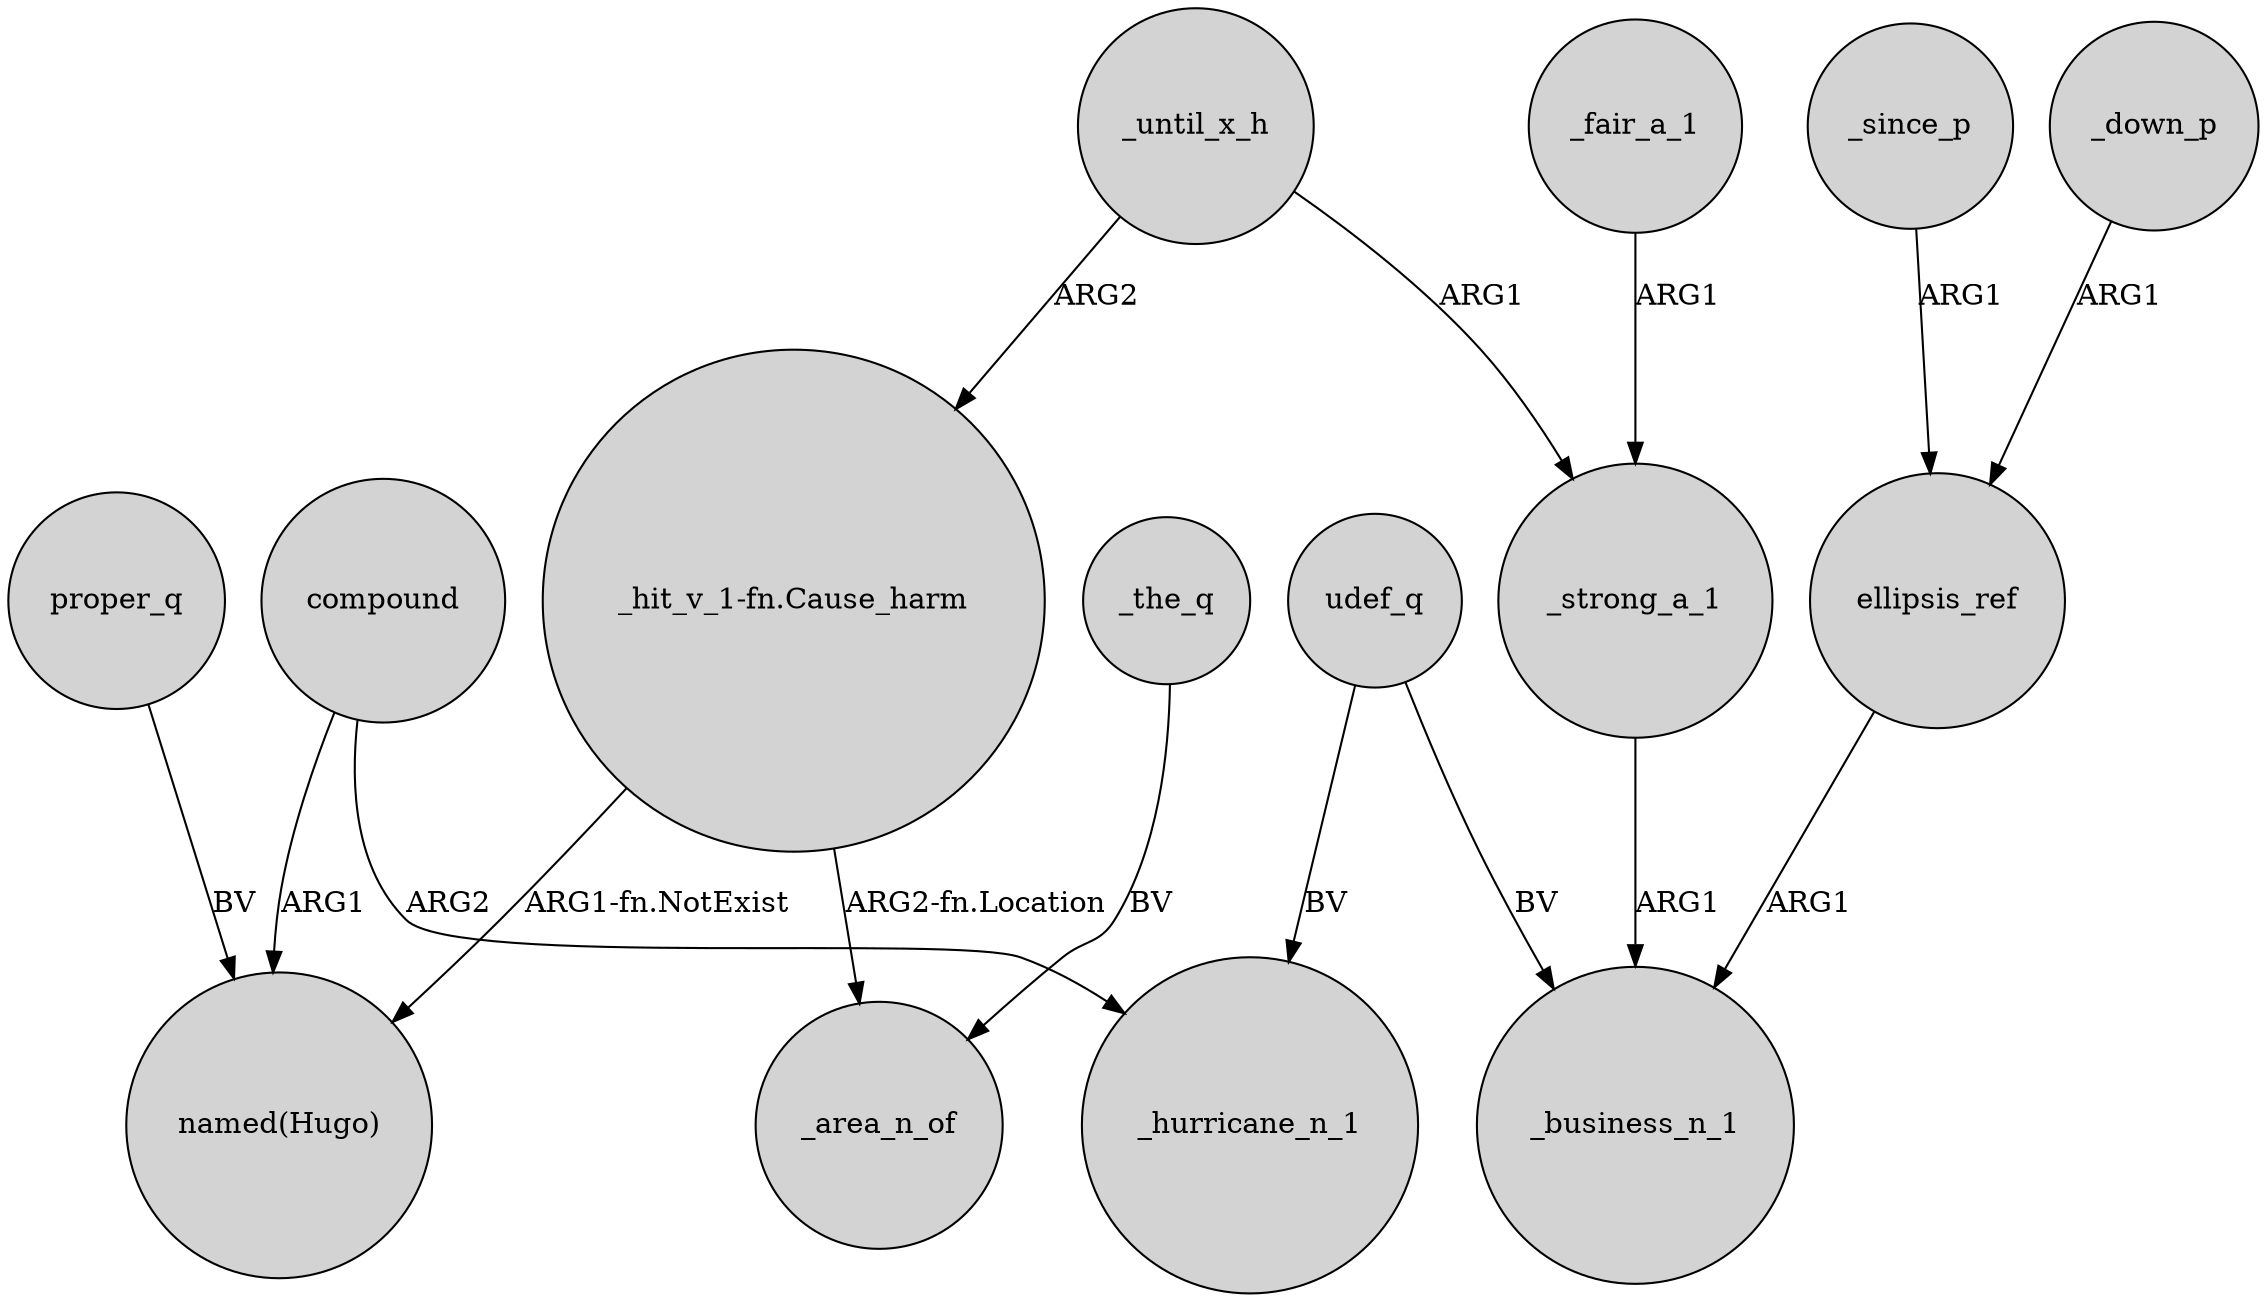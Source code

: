 digraph {
	node [shape=circle style=filled]
	udef_q -> _hurricane_n_1 [label=BV]
	ellipsis_ref -> _business_n_1 [label=ARG1]
	udef_q -> _business_n_1 [label=BV]
	_down_p -> ellipsis_ref [label=ARG1]
	compound -> _hurricane_n_1 [label=ARG2]
	"_hit_v_1-fn.Cause_harm" -> "named(Hugo)" [label="ARG1-fn.NotExist"]
	compound -> "named(Hugo)" [label=ARG1]
	_until_x_h -> _strong_a_1 [label=ARG1]
	"_hit_v_1-fn.Cause_harm" -> _area_n_of [label="ARG2-fn.Location"]
	_fair_a_1 -> _strong_a_1 [label=ARG1]
	_until_x_h -> "_hit_v_1-fn.Cause_harm" [label=ARG2]
	_since_p -> ellipsis_ref [label=ARG1]
	_strong_a_1 -> _business_n_1 [label=ARG1]
	_the_q -> _area_n_of [label=BV]
	proper_q -> "named(Hugo)" [label=BV]
}
